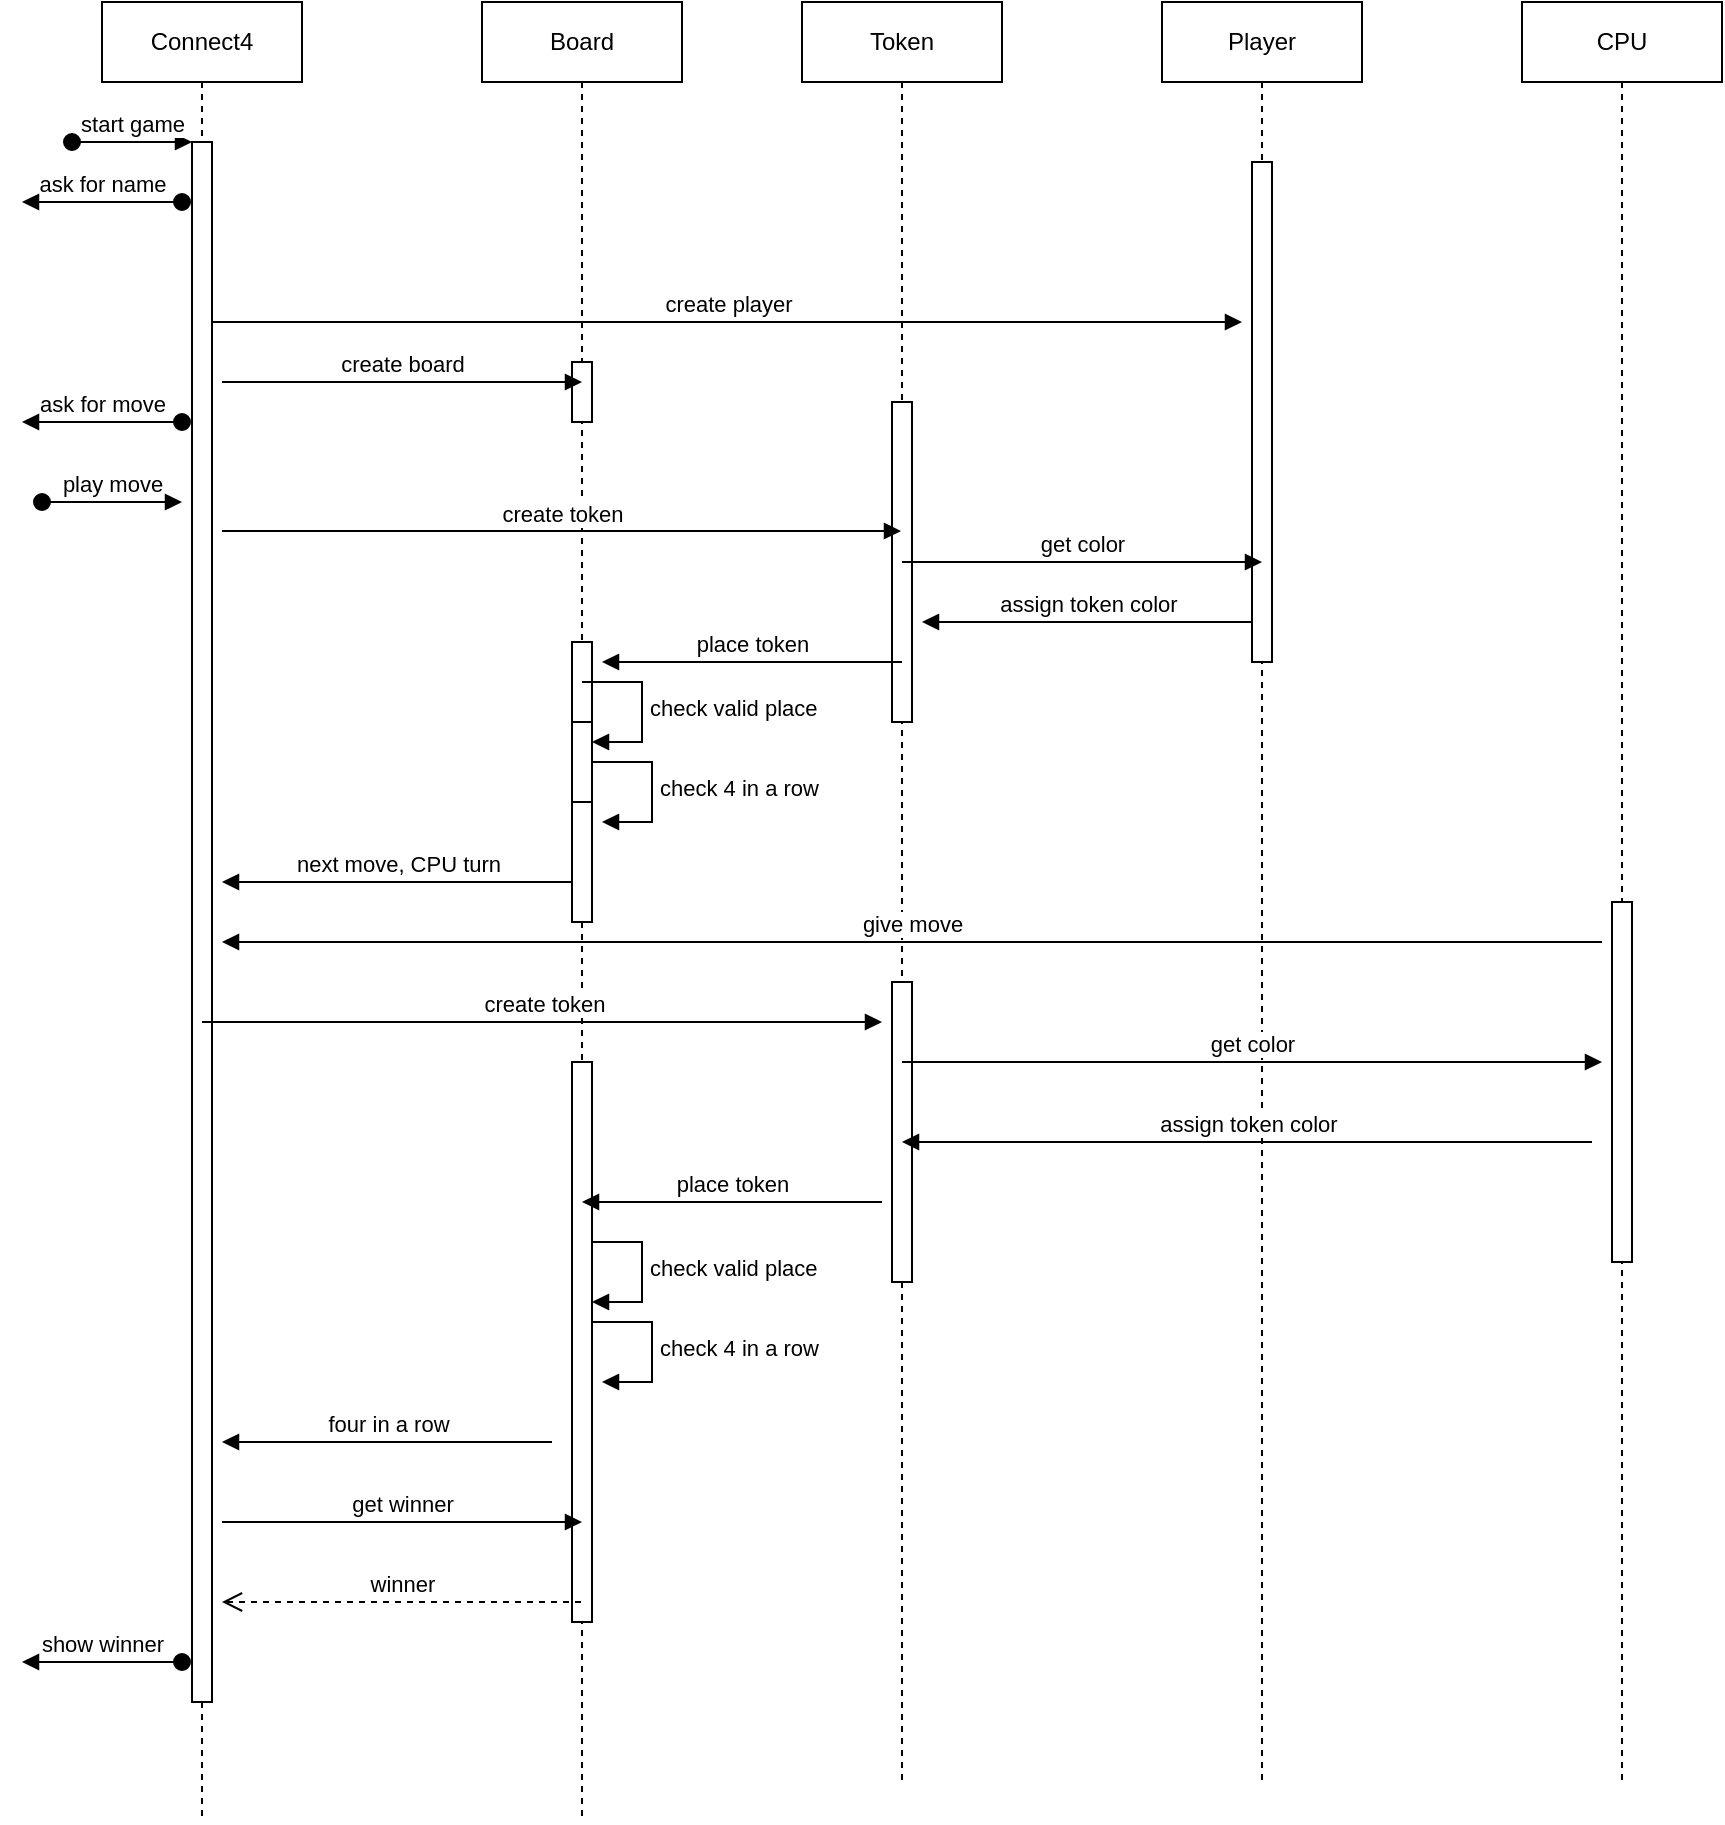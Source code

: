 <mxfile version="22.1.0" type="github">
  <diagram name="Page-1" id="2YBvvXClWsGukQMizWep">
    <mxGraphModel dx="1290" dy="653" grid="1" gridSize="10" guides="1" tooltips="1" connect="1" arrows="1" fold="1" page="1" pageScale="1" pageWidth="850" pageHeight="1100" math="0" shadow="0">
      <root>
        <mxCell id="0" />
        <mxCell id="1" parent="0" />
        <mxCell id="aM9ryv3xv72pqoxQDRHE-1" value="Connect4" style="shape=umlLifeline;perimeter=lifelinePerimeter;whiteSpace=wrap;html=1;container=0;dropTarget=0;collapsible=0;recursiveResize=0;outlineConnect=0;portConstraint=eastwest;newEdgeStyle={&quot;edgeStyle&quot;:&quot;elbowEdgeStyle&quot;,&quot;elbow&quot;:&quot;vertical&quot;,&quot;curved&quot;:0,&quot;rounded&quot;:0};" parent="1" vertex="1">
          <mxGeometry x="130" y="40" width="100" height="910" as="geometry" />
        </mxCell>
        <mxCell id="aM9ryv3xv72pqoxQDRHE-2" value="" style="html=1;points=[];perimeter=orthogonalPerimeter;outlineConnect=0;targetShapes=umlLifeline;portConstraint=eastwest;newEdgeStyle={&quot;edgeStyle&quot;:&quot;elbowEdgeStyle&quot;,&quot;elbow&quot;:&quot;vertical&quot;,&quot;curved&quot;:0,&quot;rounded&quot;:0};" parent="aM9ryv3xv72pqoxQDRHE-1" vertex="1">
          <mxGeometry x="45" y="70" width="10" height="780" as="geometry" />
        </mxCell>
        <mxCell id="aM9ryv3xv72pqoxQDRHE-3" value="start game" style="html=1;verticalAlign=bottom;startArrow=oval;endArrow=block;startSize=8;edgeStyle=elbowEdgeStyle;elbow=vertical;curved=0;rounded=0;" parent="aM9ryv3xv72pqoxQDRHE-1" target="aM9ryv3xv72pqoxQDRHE-2" edge="1">
          <mxGeometry relative="1" as="geometry">
            <mxPoint x="-15" y="70" as="sourcePoint" />
          </mxGeometry>
        </mxCell>
        <mxCell id="aM9ryv3xv72pqoxQDRHE-5" value="Board" style="shape=umlLifeline;perimeter=lifelinePerimeter;whiteSpace=wrap;html=1;container=0;dropTarget=0;collapsible=0;recursiveResize=0;outlineConnect=0;portConstraint=eastwest;newEdgeStyle={&quot;edgeStyle&quot;:&quot;elbowEdgeStyle&quot;,&quot;elbow&quot;:&quot;vertical&quot;,&quot;curved&quot;:0,&quot;rounded&quot;:0};" parent="1" vertex="1">
          <mxGeometry x="320" y="40" width="100" height="910" as="geometry" />
        </mxCell>
        <mxCell id="aM9ryv3xv72pqoxQDRHE-6" value="" style="html=1;points=[];perimeter=orthogonalPerimeter;outlineConnect=0;targetShapes=umlLifeline;portConstraint=eastwest;newEdgeStyle={&quot;edgeStyle&quot;:&quot;elbowEdgeStyle&quot;,&quot;elbow&quot;:&quot;vertical&quot;,&quot;curved&quot;:0,&quot;rounded&quot;:0};" parent="aM9ryv3xv72pqoxQDRHE-5" vertex="1">
          <mxGeometry x="45" y="180" width="10" height="30" as="geometry" />
        </mxCell>
        <mxCell id="iYJsTk_XsIVhk1Zc48ag-20" value="" style="html=1;points=[];perimeter=orthogonalPerimeter;outlineConnect=0;targetShapes=umlLifeline;portConstraint=eastwest;newEdgeStyle={&quot;edgeStyle&quot;:&quot;elbowEdgeStyle&quot;,&quot;elbow&quot;:&quot;vertical&quot;,&quot;curved&quot;:0,&quot;rounded&quot;:0};" vertex="1" parent="aM9ryv3xv72pqoxQDRHE-5">
          <mxGeometry x="45" y="320" width="10" height="140" as="geometry" />
        </mxCell>
        <mxCell id="iYJsTk_XsIVhk1Zc48ag-24" value="" style="html=1;points=[[0,0,0,0,5],[0,1,0,0,-5],[1,0,0,0,5],[1,1,0,0,-5]];perimeter=orthogonalPerimeter;outlineConnect=0;targetShapes=umlLifeline;portConstraint=eastwest;newEdgeStyle={&quot;curved&quot;:0,&quot;rounded&quot;:0};" vertex="1" parent="aM9ryv3xv72pqoxQDRHE-5">
          <mxGeometry x="45" y="360" width="10" height="40" as="geometry" />
        </mxCell>
        <mxCell id="iYJsTk_XsIVhk1Zc48ag-25" value="check valid place" style="html=1;align=left;spacingLeft=2;endArrow=block;rounded=0;edgeStyle=orthogonalEdgeStyle;curved=0;rounded=0;" edge="1" target="iYJsTk_XsIVhk1Zc48ag-24" parent="aM9ryv3xv72pqoxQDRHE-5">
          <mxGeometry relative="1" as="geometry">
            <mxPoint x="50" y="340" as="sourcePoint" />
            <Array as="points">
              <mxPoint x="80" y="370" />
            </Array>
          </mxGeometry>
        </mxCell>
        <mxCell id="iYJsTk_XsIVhk1Zc48ag-29" value="check 4 in a row" style="html=1;align=left;spacingLeft=2;endArrow=block;rounded=0;edgeStyle=orthogonalEdgeStyle;curved=0;rounded=0;" edge="1" parent="aM9ryv3xv72pqoxQDRHE-5">
          <mxGeometry relative="1" as="geometry">
            <mxPoint x="55" y="380" as="sourcePoint" />
            <Array as="points">
              <mxPoint x="85" y="410" />
            </Array>
            <mxPoint x="60" y="410" as="targetPoint" />
          </mxGeometry>
        </mxCell>
        <mxCell id="iYJsTk_XsIVhk1Zc48ag-37" value="" style="html=1;points=[[0,0,0,0,5],[0,1,0,0,-5],[1,0,0,0,5],[1,1,0,0,-5]];perimeter=orthogonalPerimeter;outlineConnect=0;targetShapes=umlLifeline;portConstraint=eastwest;newEdgeStyle={&quot;curved&quot;:0,&quot;rounded&quot;:0};" vertex="1" parent="aM9ryv3xv72pqoxQDRHE-5">
          <mxGeometry x="45" y="640" width="10" height="40" as="geometry" />
        </mxCell>
        <mxCell id="iYJsTk_XsIVhk1Zc48ag-38" value="check valid place" style="html=1;align=left;spacingLeft=2;endArrow=block;rounded=0;edgeStyle=orthogonalEdgeStyle;curved=0;rounded=0;" edge="1" target="iYJsTk_XsIVhk1Zc48ag-37" parent="aM9ryv3xv72pqoxQDRHE-5">
          <mxGeometry relative="1" as="geometry">
            <mxPoint x="50" y="620" as="sourcePoint" />
            <Array as="points">
              <mxPoint x="80" y="650" />
            </Array>
          </mxGeometry>
        </mxCell>
        <mxCell id="iYJsTk_XsIVhk1Zc48ag-39" value="check 4 in a row" style="html=1;align=left;spacingLeft=2;endArrow=block;rounded=0;edgeStyle=orthogonalEdgeStyle;curved=0;rounded=0;" edge="1" parent="aM9ryv3xv72pqoxQDRHE-5">
          <mxGeometry relative="1" as="geometry">
            <mxPoint x="55" y="660" as="sourcePoint" />
            <Array as="points">
              <mxPoint x="85" y="690" />
            </Array>
            <mxPoint x="60" y="690" as="targetPoint" />
          </mxGeometry>
        </mxCell>
        <mxCell id="iYJsTk_XsIVhk1Zc48ag-42" value="" style="html=1;points=[];perimeter=orthogonalPerimeter;outlineConnect=0;targetShapes=umlLifeline;portConstraint=eastwest;newEdgeStyle={&quot;edgeStyle&quot;:&quot;elbowEdgeStyle&quot;,&quot;elbow&quot;:&quot;vertical&quot;,&quot;curved&quot;:0,&quot;rounded&quot;:0};" vertex="1" parent="aM9ryv3xv72pqoxQDRHE-5">
          <mxGeometry x="45" y="530" width="10" height="280" as="geometry" />
        </mxCell>
        <mxCell id="aM9ryv3xv72pqoxQDRHE-7" value="create player" style="html=1;verticalAlign=bottom;endArrow=block;edgeStyle=elbowEdgeStyle;elbow=vertical;curved=0;rounded=0;" parent="1" source="aM9ryv3xv72pqoxQDRHE-2" edge="1">
          <mxGeometry relative="1" as="geometry">
            <mxPoint x="295" y="130" as="sourcePoint" />
            <Array as="points">
              <mxPoint x="220" y="200" />
              <mxPoint x="320" y="150" />
              <mxPoint x="280" y="120" />
            </Array>
            <mxPoint x="700" y="200" as="targetPoint" />
          </mxGeometry>
        </mxCell>
        <mxCell id="aM9ryv3xv72pqoxQDRHE-9" value="next move, CPU turn" style="html=1;verticalAlign=bottom;endArrow=block;edgeStyle=elbowEdgeStyle;elbow=vertical;curved=0;rounded=0;" parent="1" edge="1">
          <mxGeometry relative="1" as="geometry">
            <mxPoint x="365" y="480" as="sourcePoint" />
            <Array as="points">
              <mxPoint x="290" y="480" />
            </Array>
            <mxPoint x="190" y="480" as="targetPoint" />
          </mxGeometry>
        </mxCell>
        <mxCell id="iYJsTk_XsIVhk1Zc48ag-1" value="Token" style="shape=umlLifeline;perimeter=lifelinePerimeter;whiteSpace=wrap;html=1;container=0;dropTarget=0;collapsible=0;recursiveResize=0;outlineConnect=0;portConstraint=eastwest;newEdgeStyle={&quot;edgeStyle&quot;:&quot;elbowEdgeStyle&quot;,&quot;elbow&quot;:&quot;vertical&quot;,&quot;curved&quot;:0,&quot;rounded&quot;:0};" vertex="1" parent="1">
          <mxGeometry x="480" y="40" width="100" height="890" as="geometry" />
        </mxCell>
        <mxCell id="iYJsTk_XsIVhk1Zc48ag-2" value="" style="html=1;points=[];perimeter=orthogonalPerimeter;outlineConnect=0;targetShapes=umlLifeline;portConstraint=eastwest;newEdgeStyle={&quot;edgeStyle&quot;:&quot;elbowEdgeStyle&quot;,&quot;elbow&quot;:&quot;vertical&quot;,&quot;curved&quot;:0,&quot;rounded&quot;:0};" vertex="1" parent="iYJsTk_XsIVhk1Zc48ag-1">
          <mxGeometry x="45" y="200" width="10" height="160" as="geometry" />
        </mxCell>
        <mxCell id="iYJsTk_XsIVhk1Zc48ag-31" value="" style="html=1;points=[];perimeter=orthogonalPerimeter;outlineConnect=0;targetShapes=umlLifeline;portConstraint=eastwest;newEdgeStyle={&quot;edgeStyle&quot;:&quot;elbowEdgeStyle&quot;,&quot;elbow&quot;:&quot;vertical&quot;,&quot;curved&quot;:0,&quot;rounded&quot;:0};" vertex="1" parent="iYJsTk_XsIVhk1Zc48ag-1">
          <mxGeometry x="45" y="490" width="10" height="150" as="geometry" />
        </mxCell>
        <mxCell id="iYJsTk_XsIVhk1Zc48ag-5" value="Player" style="shape=umlLifeline;perimeter=lifelinePerimeter;whiteSpace=wrap;html=1;container=0;dropTarget=0;collapsible=0;recursiveResize=0;outlineConnect=0;portConstraint=eastwest;newEdgeStyle={&quot;edgeStyle&quot;:&quot;elbowEdgeStyle&quot;,&quot;elbow&quot;:&quot;vertical&quot;,&quot;curved&quot;:0,&quot;rounded&quot;:0};" vertex="1" parent="1">
          <mxGeometry x="660" y="40" width="100" height="890" as="geometry" />
        </mxCell>
        <mxCell id="iYJsTk_XsIVhk1Zc48ag-6" value="" style="html=1;points=[];perimeter=orthogonalPerimeter;outlineConnect=0;targetShapes=umlLifeline;portConstraint=eastwest;newEdgeStyle={&quot;edgeStyle&quot;:&quot;elbowEdgeStyle&quot;,&quot;elbow&quot;:&quot;vertical&quot;,&quot;curved&quot;:0,&quot;rounded&quot;:0};" vertex="1" parent="iYJsTk_XsIVhk1Zc48ag-5">
          <mxGeometry x="45" y="80" width="10" height="250" as="geometry" />
        </mxCell>
        <mxCell id="iYJsTk_XsIVhk1Zc48ag-12" value="ask for name" style="html=1;verticalAlign=bottom;startArrow=oval;endArrow=block;startSize=8;edgeStyle=elbowEdgeStyle;elbow=vertical;curved=0;rounded=0;" edge="1" parent="1">
          <mxGeometry relative="1" as="geometry">
            <mxPoint x="170" y="140" as="sourcePoint" />
            <mxPoint x="90" y="140" as="targetPoint" />
            <Array as="points">
              <mxPoint x="170" y="140" />
            </Array>
            <mxPoint as="offset" />
          </mxGeometry>
        </mxCell>
        <mxCell id="iYJsTk_XsIVhk1Zc48ag-13" value="play move" style="html=1;verticalAlign=bottom;startArrow=oval;endArrow=block;startSize=8;edgeStyle=elbowEdgeStyle;elbow=vertical;curved=0;rounded=0;" edge="1" parent="1">
          <mxGeometry relative="1" as="geometry">
            <mxPoint x="100" y="290" as="sourcePoint" />
            <mxPoint x="170" y="290" as="targetPoint" />
            <mxPoint as="offset" />
          </mxGeometry>
        </mxCell>
        <mxCell id="iYJsTk_XsIVhk1Zc48ag-14" value="CPU" style="shape=umlLifeline;perimeter=lifelinePerimeter;whiteSpace=wrap;html=1;container=0;dropTarget=0;collapsible=0;recursiveResize=0;outlineConnect=0;portConstraint=eastwest;newEdgeStyle={&quot;edgeStyle&quot;:&quot;elbowEdgeStyle&quot;,&quot;elbow&quot;:&quot;vertical&quot;,&quot;curved&quot;:0,&quot;rounded&quot;:0};" vertex="1" parent="1">
          <mxGeometry x="840" y="40" width="100" height="890" as="geometry" />
        </mxCell>
        <mxCell id="iYJsTk_XsIVhk1Zc48ag-15" value="" style="html=1;points=[];perimeter=orthogonalPerimeter;outlineConnect=0;targetShapes=umlLifeline;portConstraint=eastwest;newEdgeStyle={&quot;edgeStyle&quot;:&quot;elbowEdgeStyle&quot;,&quot;elbow&quot;:&quot;vertical&quot;,&quot;curved&quot;:0,&quot;rounded&quot;:0};" vertex="1" parent="iYJsTk_XsIVhk1Zc48ag-14">
          <mxGeometry x="45" y="450" width="10" height="180" as="geometry" />
        </mxCell>
        <mxCell id="iYJsTk_XsIVhk1Zc48ag-16" value="create board" style="html=1;verticalAlign=bottom;endArrow=block;edgeStyle=elbowEdgeStyle;elbow=vertical;curved=0;rounded=0;" edge="1" parent="1">
          <mxGeometry relative="1" as="geometry">
            <mxPoint x="190" y="230" as="sourcePoint" />
            <Array as="points">
              <mxPoint x="225" y="230" />
              <mxPoint x="325" y="180" />
              <mxPoint x="285" y="150" />
            </Array>
            <mxPoint x="370" y="230" as="targetPoint" />
          </mxGeometry>
        </mxCell>
        <mxCell id="iYJsTk_XsIVhk1Zc48ag-18" value="ask for move" style="html=1;verticalAlign=bottom;startArrow=oval;endArrow=block;startSize=8;edgeStyle=elbowEdgeStyle;elbow=vertical;curved=0;rounded=0;" edge="1" parent="1">
          <mxGeometry relative="1" as="geometry">
            <mxPoint x="170" y="250" as="sourcePoint" />
            <mxPoint x="90" y="250" as="targetPoint" />
            <Array as="points">
              <mxPoint x="170" y="250" />
            </Array>
            <mxPoint as="offset" />
          </mxGeometry>
        </mxCell>
        <mxCell id="iYJsTk_XsIVhk1Zc48ag-19" value="create token" style="html=1;verticalAlign=bottom;endArrow=block;edgeStyle=elbowEdgeStyle;elbow=vertical;curved=0;rounded=0;" edge="1" parent="1" target="iYJsTk_XsIVhk1Zc48ag-1">
          <mxGeometry relative="1" as="geometry">
            <mxPoint x="190" y="304.5" as="sourcePoint" />
            <Array as="points">
              <mxPoint x="225" y="304.5" />
              <mxPoint x="325" y="254.5" />
              <mxPoint x="285" y="224.5" />
            </Array>
            <mxPoint x="480" y="310" as="targetPoint" />
          </mxGeometry>
        </mxCell>
        <mxCell id="iYJsTk_XsIVhk1Zc48ag-21" value="get color" style="html=1;verticalAlign=bottom;endArrow=block;edgeStyle=elbowEdgeStyle;elbow=vertical;curved=0;rounded=0;" edge="1" parent="1" source="iYJsTk_XsIVhk1Zc48ag-1">
          <mxGeometry relative="1" as="geometry">
            <mxPoint x="550" y="320" as="sourcePoint" />
            <Array as="points">
              <mxPoint x="565" y="320" />
              <mxPoint x="665" y="270" />
              <mxPoint x="625" y="240" />
            </Array>
            <mxPoint x="710" y="320" as="targetPoint" />
          </mxGeometry>
        </mxCell>
        <mxCell id="iYJsTk_XsIVhk1Zc48ag-22" value="assign token color" style="html=1;verticalAlign=bottom;endArrow=block;edgeStyle=elbowEdgeStyle;elbow=vertical;curved=0;rounded=0;" edge="1" parent="1">
          <mxGeometry relative="1" as="geometry">
            <mxPoint x="705" y="350" as="sourcePoint" />
            <Array as="points">
              <mxPoint x="630" y="350" />
            </Array>
            <mxPoint x="540" y="350" as="targetPoint" />
          </mxGeometry>
        </mxCell>
        <mxCell id="iYJsTk_XsIVhk1Zc48ag-23" value="place token" style="html=1;verticalAlign=bottom;endArrow=block;edgeStyle=elbowEdgeStyle;elbow=vertical;curved=0;rounded=0;" edge="1" parent="1">
          <mxGeometry relative="1" as="geometry">
            <mxPoint x="530" y="370" as="sourcePoint" />
            <Array as="points">
              <mxPoint x="470" y="370" />
            </Array>
            <mxPoint x="380" y="370" as="targetPoint" />
          </mxGeometry>
        </mxCell>
        <mxCell id="iYJsTk_XsIVhk1Zc48ag-32" value="give move" style="html=1;verticalAlign=bottom;endArrow=block;edgeStyle=elbowEdgeStyle;elbow=vertical;curved=0;rounded=0;" edge="1" parent="1">
          <mxGeometry relative="1" as="geometry">
            <mxPoint x="880" y="510" as="sourcePoint" />
            <Array as="points">
              <mxPoint x="800" y="510" />
            </Array>
            <mxPoint x="190" y="510" as="targetPoint" />
          </mxGeometry>
        </mxCell>
        <mxCell id="iYJsTk_XsIVhk1Zc48ag-34" value="create token" style="html=1;verticalAlign=bottom;endArrow=block;edgeStyle=elbowEdgeStyle;elbow=vertical;curved=0;rounded=0;" edge="1" parent="1">
          <mxGeometry relative="1" as="geometry">
            <mxPoint x="180" y="550" as="sourcePoint" />
            <Array as="points">
              <mxPoint x="215" y="550" />
              <mxPoint x="315" y="500" />
              <mxPoint x="275" y="470" />
            </Array>
            <mxPoint x="520" y="550.5" as="targetPoint" />
          </mxGeometry>
        </mxCell>
        <mxCell id="iYJsTk_XsIVhk1Zc48ag-35" value="get color" style="html=1;verticalAlign=bottom;endArrow=block;edgeStyle=elbowEdgeStyle;elbow=vertical;curved=0;rounded=0;" edge="1" parent="1" source="iYJsTk_XsIVhk1Zc48ag-1">
          <mxGeometry relative="1" as="geometry">
            <mxPoint x="590" y="570" as="sourcePoint" />
            <Array as="points">
              <mxPoint x="625" y="570" />
              <mxPoint x="725" y="520" />
              <mxPoint x="685" y="490" />
            </Array>
            <mxPoint x="880" y="570" as="targetPoint" />
          </mxGeometry>
        </mxCell>
        <mxCell id="iYJsTk_XsIVhk1Zc48ag-36" value="assign token color" style="html=1;verticalAlign=bottom;endArrow=block;edgeStyle=elbowEdgeStyle;elbow=vertical;curved=0;rounded=0;" edge="1" parent="1" target="iYJsTk_XsIVhk1Zc48ag-1">
          <mxGeometry relative="1" as="geometry">
            <mxPoint x="875" y="610" as="sourcePoint" />
            <Array as="points">
              <mxPoint x="800" y="610" />
            </Array>
            <mxPoint x="590" y="610" as="targetPoint" />
          </mxGeometry>
        </mxCell>
        <mxCell id="iYJsTk_XsIVhk1Zc48ag-43" value="place token" style="html=1;verticalAlign=bottom;endArrow=block;edgeStyle=elbowEdgeStyle;elbow=vertical;curved=0;rounded=0;" edge="1" parent="1">
          <mxGeometry relative="1" as="geometry">
            <mxPoint x="520" y="640" as="sourcePoint" />
            <Array as="points">
              <mxPoint x="460" y="640" />
            </Array>
            <mxPoint x="370" y="640" as="targetPoint" />
          </mxGeometry>
        </mxCell>
        <mxCell id="iYJsTk_XsIVhk1Zc48ag-46" value="four in a row" style="html=1;verticalAlign=bottom;endArrow=block;edgeStyle=elbowEdgeStyle;elbow=vertical;curved=0;rounded=0;" edge="1" parent="1">
          <mxGeometry relative="1" as="geometry">
            <mxPoint x="355" y="760" as="sourcePoint" />
            <Array as="points">
              <mxPoint x="280" y="760" />
            </Array>
            <mxPoint x="190" y="760" as="targetPoint" />
          </mxGeometry>
        </mxCell>
        <mxCell id="iYJsTk_XsIVhk1Zc48ag-47" value="get winner" style="html=1;verticalAlign=bottom;endArrow=block;edgeStyle=elbowEdgeStyle;elbow=vertical;curved=0;rounded=0;" edge="1" parent="1">
          <mxGeometry relative="1" as="geometry">
            <mxPoint x="190" y="800" as="sourcePoint" />
            <Array as="points">
              <mxPoint x="225" y="800" />
              <mxPoint x="325" y="750" />
              <mxPoint x="285" y="720" />
            </Array>
            <mxPoint x="370" y="800" as="targetPoint" />
          </mxGeometry>
        </mxCell>
        <mxCell id="iYJsTk_XsIVhk1Zc48ag-48" value="winner" style="html=1;verticalAlign=bottom;endArrow=open;dashed=1;endSize=8;curved=0;rounded=0;" edge="1" parent="1" source="aM9ryv3xv72pqoxQDRHE-5">
          <mxGeometry relative="1" as="geometry">
            <mxPoint x="270" y="840" as="sourcePoint" />
            <mxPoint x="190" y="840" as="targetPoint" />
          </mxGeometry>
        </mxCell>
        <mxCell id="iYJsTk_XsIVhk1Zc48ag-49" value="show winner" style="html=1;verticalAlign=bottom;startArrow=oval;endArrow=block;startSize=8;edgeStyle=elbowEdgeStyle;elbow=vertical;curved=0;rounded=0;" edge="1" parent="1">
          <mxGeometry relative="1" as="geometry">
            <mxPoint x="170" y="870" as="sourcePoint" />
            <mxPoint x="90" y="870" as="targetPoint" />
            <Array as="points">
              <mxPoint x="170" y="870" />
            </Array>
            <mxPoint as="offset" />
          </mxGeometry>
        </mxCell>
      </root>
    </mxGraphModel>
  </diagram>
</mxfile>
